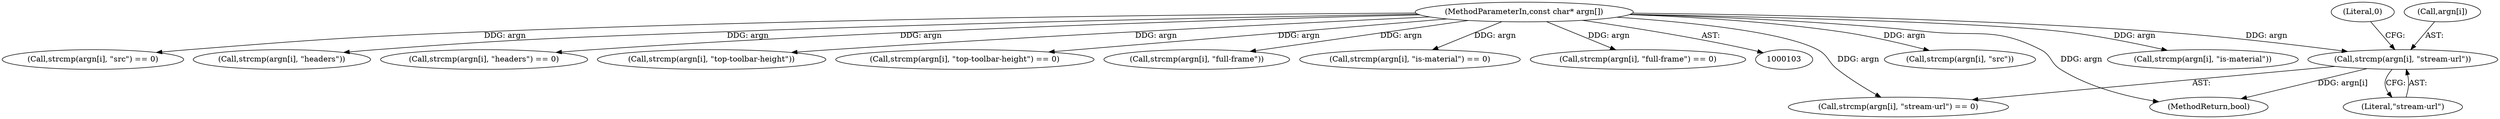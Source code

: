 digraph "0_Chrome_fff450abc4e2fb330ba700547a8e6a7b0fb90a6e@API" {
"1000234" [label="(Call,strcmp(argn[i], \"stream-url\"))"];
"1000105" [label="(MethodParameterIn,const char* argn[])"];
"1000238" [label="(Literal,\"stream-url\")"];
"1000220" [label="(Call,strcmp(argn[i], \"src\"))"];
"1000262" [label="(Call,strcmp(argn[i], \"is-material\"))"];
"1000219" [label="(Call,strcmp(argn[i], \"src\") == 0)"];
"1000248" [label="(Call,strcmp(argn[i], \"headers\"))"];
"1000234" [label="(Call,strcmp(argn[i], \"stream-url\"))"];
"1000239" [label="(Literal,0)"];
"1000105" [label="(MethodParameterIn,const char* argn[])"];
"1000247" [label="(Call,strcmp(argn[i], \"headers\") == 0)"];
"1000274" [label="(Call,strcmp(argn[i], \"top-toolbar-height\"))"];
"1000273" [label="(Call,strcmp(argn[i], \"top-toolbar-height\") == 0)"];
"1000156" [label="(Call,strcmp(argn[i], \"full-frame\"))"];
"1000235" [label="(Call,argn[i])"];
"1000261" [label="(Call,strcmp(argn[i], \"is-material\") == 0)"];
"1000233" [label="(Call,strcmp(argn[i], \"stream-url\") == 0)"];
"1000320" [label="(MethodReturn,bool)"];
"1000155" [label="(Call,strcmp(argn[i], \"full-frame\") == 0)"];
"1000234" -> "1000233"  [label="AST: "];
"1000234" -> "1000238"  [label="CFG: "];
"1000235" -> "1000234"  [label="AST: "];
"1000238" -> "1000234"  [label="AST: "];
"1000239" -> "1000234"  [label="CFG: "];
"1000234" -> "1000320"  [label="DDG: argn[i]"];
"1000105" -> "1000234"  [label="DDG: argn"];
"1000105" -> "1000103"  [label="AST: "];
"1000105" -> "1000320"  [label="DDG: argn"];
"1000105" -> "1000155"  [label="DDG: argn"];
"1000105" -> "1000156"  [label="DDG: argn"];
"1000105" -> "1000219"  [label="DDG: argn"];
"1000105" -> "1000220"  [label="DDG: argn"];
"1000105" -> "1000233"  [label="DDG: argn"];
"1000105" -> "1000247"  [label="DDG: argn"];
"1000105" -> "1000248"  [label="DDG: argn"];
"1000105" -> "1000261"  [label="DDG: argn"];
"1000105" -> "1000262"  [label="DDG: argn"];
"1000105" -> "1000273"  [label="DDG: argn"];
"1000105" -> "1000274"  [label="DDG: argn"];
}
